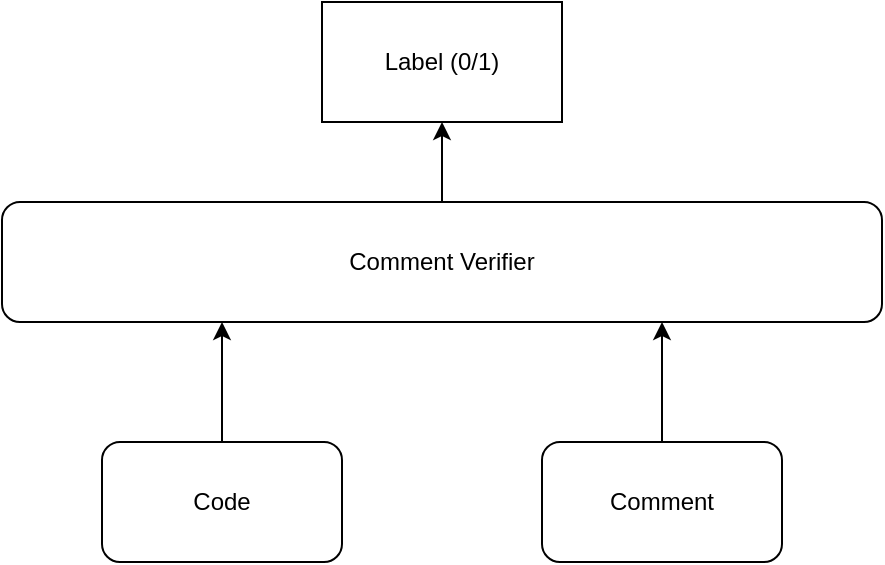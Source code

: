 <mxfile version="21.6.8" type="github">
  <diagram name="Page-1" id="A03EzcnyZWB0yI0xgy7R">
    <mxGraphModel dx="1364" dy="803" grid="1" gridSize="10" guides="1" tooltips="1" connect="1" arrows="1" fold="1" page="1" pageScale="1" pageWidth="850" pageHeight="1100" math="0" shadow="0">
      <root>
        <mxCell id="0" />
        <mxCell id="1" parent="0" />
        <mxCell id="R0GH4rJ0o_rwznftO3_i-9" value="" style="edgeStyle=orthogonalEdgeStyle;rounded=0;orthogonalLoop=1;jettySize=auto;html=1;" edge="1" parent="1" source="R0GH4rJ0o_rwznftO3_i-1" target="R0GH4rJ0o_rwznftO3_i-8">
          <mxGeometry relative="1" as="geometry" />
        </mxCell>
        <mxCell id="R0GH4rJ0o_rwznftO3_i-1" value="Comment Verifier" style="rounded=1;whiteSpace=wrap;html=1;" vertex="1" parent="1">
          <mxGeometry x="200" y="240" width="440" height="60" as="geometry" />
        </mxCell>
        <mxCell id="R0GH4rJ0o_rwznftO3_i-7" value="" style="edgeStyle=orthogonalEdgeStyle;rounded=0;orthogonalLoop=1;jettySize=auto;html=1;entryX=0.25;entryY=1;entryDx=0;entryDy=0;" edge="1" parent="1" source="R0GH4rJ0o_rwznftO3_i-2" target="R0GH4rJ0o_rwznftO3_i-1">
          <mxGeometry relative="1" as="geometry" />
        </mxCell>
        <mxCell id="R0GH4rJ0o_rwznftO3_i-2" value="Code" style="rounded=1;whiteSpace=wrap;html=1;" vertex="1" parent="1">
          <mxGeometry x="250" y="360" width="120" height="60" as="geometry" />
        </mxCell>
        <mxCell id="R0GH4rJ0o_rwznftO3_i-4" value="" style="edgeStyle=orthogonalEdgeStyle;rounded=0;orthogonalLoop=1;jettySize=auto;html=1;entryX=0.75;entryY=1;entryDx=0;entryDy=0;" edge="1" parent="1" source="R0GH4rJ0o_rwznftO3_i-3" target="R0GH4rJ0o_rwznftO3_i-1">
          <mxGeometry relative="1" as="geometry" />
        </mxCell>
        <mxCell id="R0GH4rJ0o_rwznftO3_i-3" value="Comment" style="rounded=1;whiteSpace=wrap;html=1;" vertex="1" parent="1">
          <mxGeometry x="470" y="360" width="120" height="60" as="geometry" />
        </mxCell>
        <mxCell id="R0GH4rJ0o_rwznftO3_i-8" value="Label (0/1)" style="rounded=0;whiteSpace=wrap;html=1;" vertex="1" parent="1">
          <mxGeometry x="360" y="140" width="120" height="60" as="geometry" />
        </mxCell>
      </root>
    </mxGraphModel>
  </diagram>
</mxfile>
